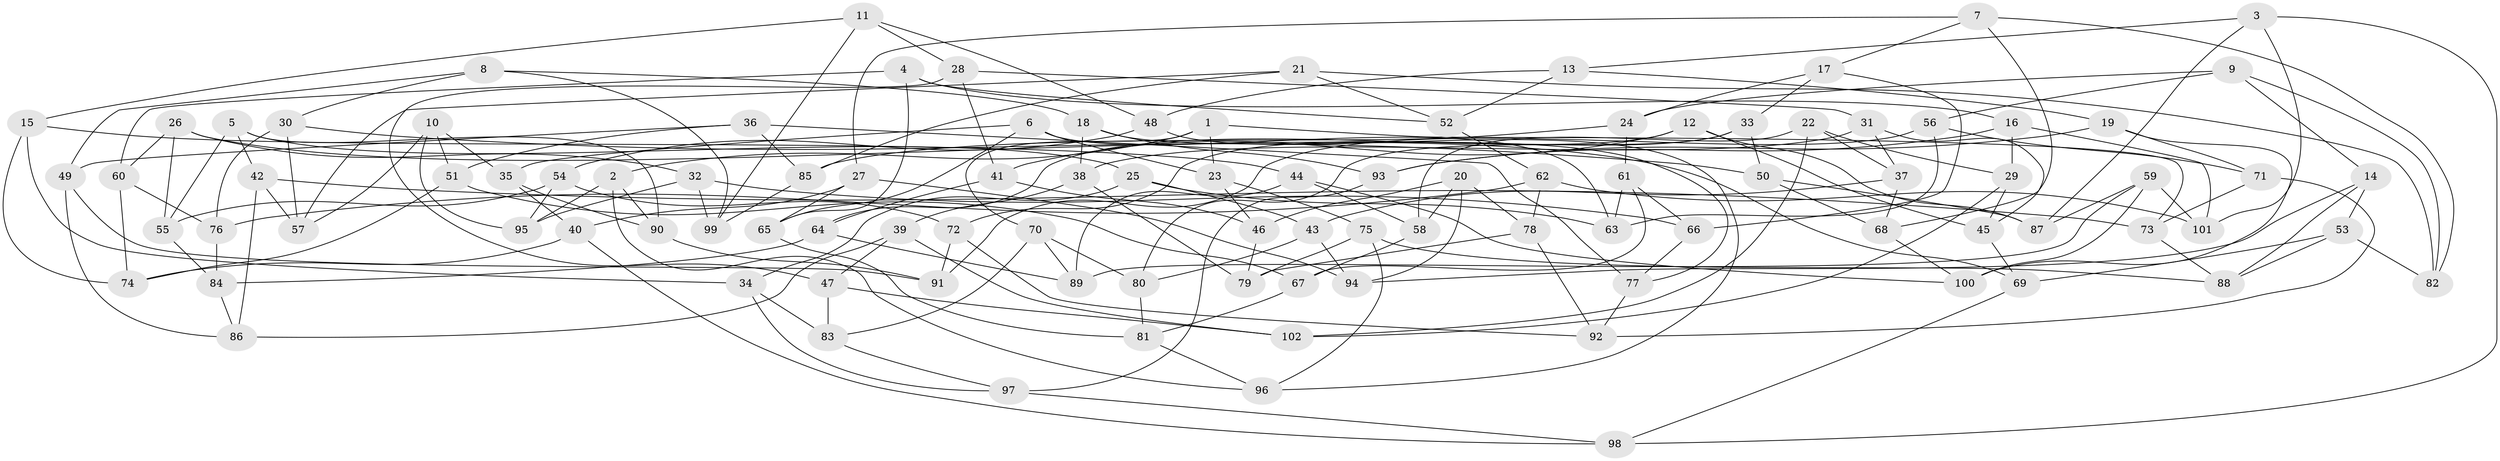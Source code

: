 // coarse degree distribution, {4: 0.49019607843137253, 6: 0.0784313725490196, 3: 0.0784313725490196, 7: 0.0784313725490196, 5: 0.1568627450980392, 12: 0.0196078431372549, 8: 0.0196078431372549, 2: 0.0392156862745098, 15: 0.0196078431372549, 9: 0.0196078431372549}
// Generated by graph-tools (version 1.1) at 2025/02/03/04/25 22:02:08]
// undirected, 102 vertices, 204 edges
graph export_dot {
graph [start="1"]
  node [color=gray90,style=filled];
  1;
  2;
  3;
  4;
  5;
  6;
  7;
  8;
  9;
  10;
  11;
  12;
  13;
  14;
  15;
  16;
  17;
  18;
  19;
  20;
  21;
  22;
  23;
  24;
  25;
  26;
  27;
  28;
  29;
  30;
  31;
  32;
  33;
  34;
  35;
  36;
  37;
  38;
  39;
  40;
  41;
  42;
  43;
  44;
  45;
  46;
  47;
  48;
  49;
  50;
  51;
  52;
  53;
  54;
  55;
  56;
  57;
  58;
  59;
  60;
  61;
  62;
  63;
  64;
  65;
  66;
  67;
  68;
  69;
  70;
  71;
  72;
  73;
  74;
  75;
  76;
  77;
  78;
  79;
  80;
  81;
  82;
  83;
  84;
  85;
  86;
  87;
  88;
  89;
  90;
  91;
  92;
  93;
  94;
  95;
  96;
  97;
  98;
  99;
  100;
  101;
  102;
  1 -- 73;
  1 -- 2;
  1 -- 23;
  1 -- 70;
  2 -- 96;
  2 -- 95;
  2 -- 90;
  3 -- 101;
  3 -- 13;
  3 -- 98;
  3 -- 87;
  4 -- 65;
  4 -- 60;
  4 -- 52;
  4 -- 16;
  5 -- 55;
  5 -- 25;
  5 -- 90;
  5 -- 42;
  6 -- 65;
  6 -- 63;
  6 -- 23;
  6 -- 35;
  7 -- 82;
  7 -- 17;
  7 -- 27;
  7 -- 68;
  8 -- 49;
  8 -- 99;
  8 -- 18;
  8 -- 30;
  9 -- 82;
  9 -- 24;
  9 -- 56;
  9 -- 14;
  10 -- 35;
  10 -- 95;
  10 -- 51;
  10 -- 57;
  11 -- 28;
  11 -- 15;
  11 -- 48;
  11 -- 99;
  12 -- 87;
  12 -- 45;
  12 -- 41;
  12 -- 64;
  13 -- 48;
  13 -- 19;
  13 -- 52;
  14 -- 94;
  14 -- 53;
  14 -- 88;
  15 -- 44;
  15 -- 34;
  15 -- 74;
  16 -- 29;
  16 -- 93;
  16 -- 101;
  17 -- 24;
  17 -- 66;
  17 -- 33;
  18 -- 93;
  18 -- 38;
  18 -- 77;
  19 -- 93;
  19 -- 100;
  19 -- 71;
  20 -- 58;
  20 -- 78;
  20 -- 94;
  20 -- 46;
  21 -- 52;
  21 -- 82;
  21 -- 85;
  21 -- 57;
  22 -- 102;
  22 -- 58;
  22 -- 29;
  22 -- 37;
  23 -- 46;
  23 -- 75;
  24 -- 61;
  24 -- 85;
  25 -- 63;
  25 -- 34;
  25 -- 43;
  26 -- 55;
  26 -- 60;
  26 -- 32;
  26 -- 69;
  27 -- 40;
  27 -- 65;
  27 -- 94;
  28 -- 31;
  28 -- 47;
  28 -- 41;
  29 -- 102;
  29 -- 45;
  30 -- 76;
  30 -- 57;
  30 -- 50;
  31 -- 38;
  31 -- 37;
  31 -- 45;
  32 -- 66;
  32 -- 95;
  32 -- 99;
  33 -- 50;
  33 -- 72;
  33 -- 80;
  34 -- 97;
  34 -- 83;
  35 -- 90;
  35 -- 40;
  36 -- 49;
  36 -- 85;
  36 -- 51;
  36 -- 77;
  37 -- 43;
  37 -- 68;
  38 -- 39;
  38 -- 79;
  39 -- 47;
  39 -- 102;
  39 -- 86;
  40 -- 74;
  40 -- 98;
  41 -- 46;
  41 -- 64;
  42 -- 73;
  42 -- 57;
  42 -- 86;
  43 -- 94;
  43 -- 80;
  44 -- 89;
  44 -- 58;
  44 -- 100;
  45 -- 69;
  46 -- 79;
  47 -- 83;
  47 -- 102;
  48 -- 54;
  48 -- 96;
  49 -- 91;
  49 -- 86;
  50 -- 68;
  50 -- 87;
  51 -- 74;
  51 -- 67;
  52 -- 62;
  53 -- 69;
  53 -- 82;
  53 -- 88;
  54 -- 72;
  54 -- 95;
  54 -- 55;
  55 -- 84;
  56 -- 71;
  56 -- 91;
  56 -- 63;
  58 -- 67;
  59 -- 100;
  59 -- 101;
  59 -- 89;
  59 -- 87;
  60 -- 76;
  60 -- 74;
  61 -- 66;
  61 -- 63;
  61 -- 67;
  62 -- 78;
  62 -- 76;
  62 -- 101;
  64 -- 89;
  64 -- 84;
  65 -- 81;
  66 -- 77;
  67 -- 81;
  68 -- 100;
  69 -- 98;
  70 -- 80;
  70 -- 83;
  70 -- 89;
  71 -- 92;
  71 -- 73;
  72 -- 92;
  72 -- 91;
  73 -- 88;
  75 -- 88;
  75 -- 79;
  75 -- 96;
  76 -- 84;
  77 -- 92;
  78 -- 92;
  78 -- 79;
  80 -- 81;
  81 -- 96;
  83 -- 97;
  84 -- 86;
  85 -- 99;
  90 -- 91;
  93 -- 97;
  97 -- 98;
}
